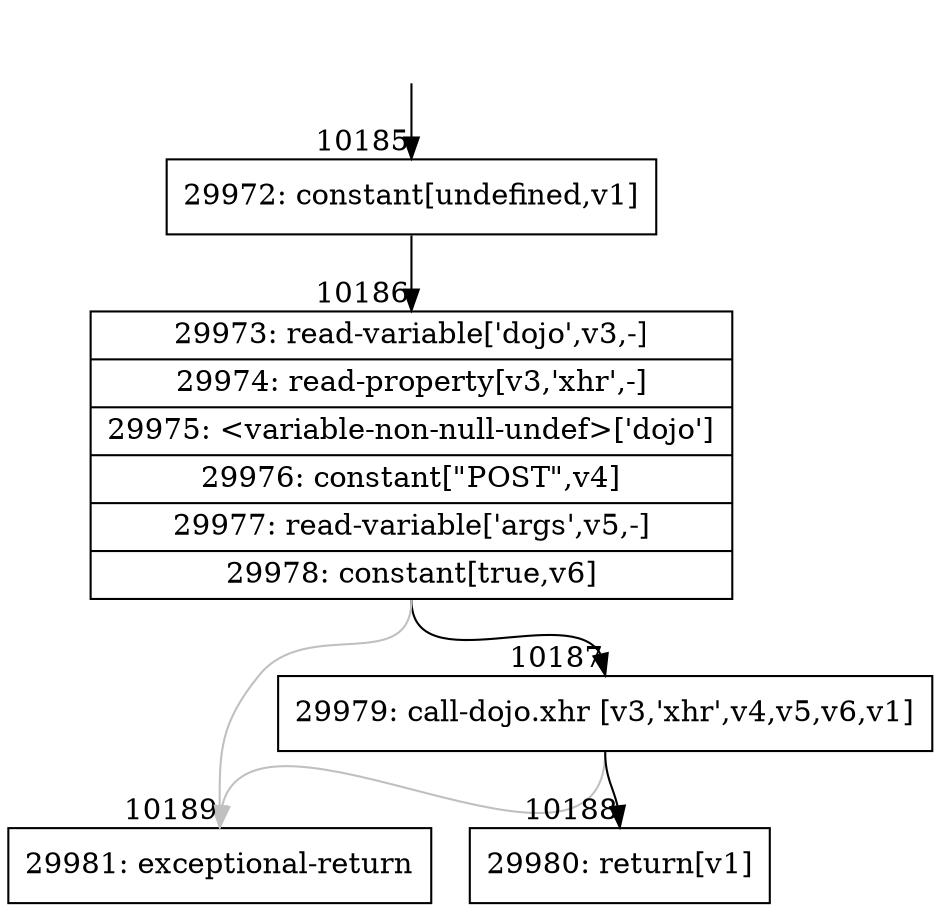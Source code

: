 digraph {
rankdir="TD"
BB_entry724[shape=none,label=""];
BB_entry724 -> BB10185 [tailport=s, headport=n, headlabel="    10185"]
BB10185 [shape=record label="{29972: constant[undefined,v1]}" ] 
BB10185 -> BB10186 [tailport=s, headport=n, headlabel="      10186"]
BB10186 [shape=record label="{29973: read-variable['dojo',v3,-]|29974: read-property[v3,'xhr',-]|29975: \<variable-non-null-undef\>['dojo']|29976: constant[\"POST\",v4]|29977: read-variable['args',v5,-]|29978: constant[true,v6]}" ] 
BB10186 -> BB10187 [tailport=s, headport=n, headlabel="      10187"]
BB10186 -> BB10189 [tailport=s, headport=n, color=gray, headlabel="      10189"]
BB10187 [shape=record label="{29979: call-dojo.xhr [v3,'xhr',v4,v5,v6,v1]}" ] 
BB10187 -> BB10188 [tailport=s, headport=n, headlabel="      10188"]
BB10187 -> BB10189 [tailport=s, headport=n, color=gray]
BB10188 [shape=record label="{29980: return[v1]}" ] 
BB10189 [shape=record label="{29981: exceptional-return}" ] 
//#$~ 14245
}
